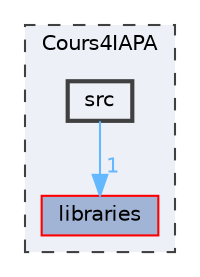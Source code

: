 digraph "C:/Users/k.yang/Documents/Cours4IAPA/Cours4IAPA/src"
{
 // LATEX_PDF_SIZE
  bgcolor="transparent";
  edge [fontname=Helvetica,fontsize=10,labelfontname=Helvetica,labelfontsize=10];
  node [fontname=Helvetica,fontsize=10,shape=box,height=0.2,width=0.4];
  compound=true
  subgraph clusterdir_e899d546ff3d215f0f2b4f093de1626d {
    graph [ bgcolor="#edf0f7", pencolor="grey25", label="Cours4IAPA", fontname=Helvetica,fontsize=10 style="filled,dashed", URL="dir_e899d546ff3d215f0f2b4f093de1626d.html",tooltip=""]
  dir_119f9a01e6b347c261e407da85fa5737 [label="libraries", fillcolor="#a2b4d6", color="red", style="filled", URL="dir_119f9a01e6b347c261e407da85fa5737.html",tooltip=""];
  dir_6a0c86f2cbe7c6b29855c857c866c7be [label="src", fillcolor="#edf0f7", color="grey25", style="filled,bold", URL="dir_6a0c86f2cbe7c6b29855c857c866c7be.html",tooltip=""];
  }
  dir_6a0c86f2cbe7c6b29855c857c866c7be->dir_119f9a01e6b347c261e407da85fa5737 [headlabel="1", labeldistance=1.5 headhref="dir_000004_000002.html" href="dir_000004_000002.html" color="steelblue1" fontcolor="steelblue1"];
}
